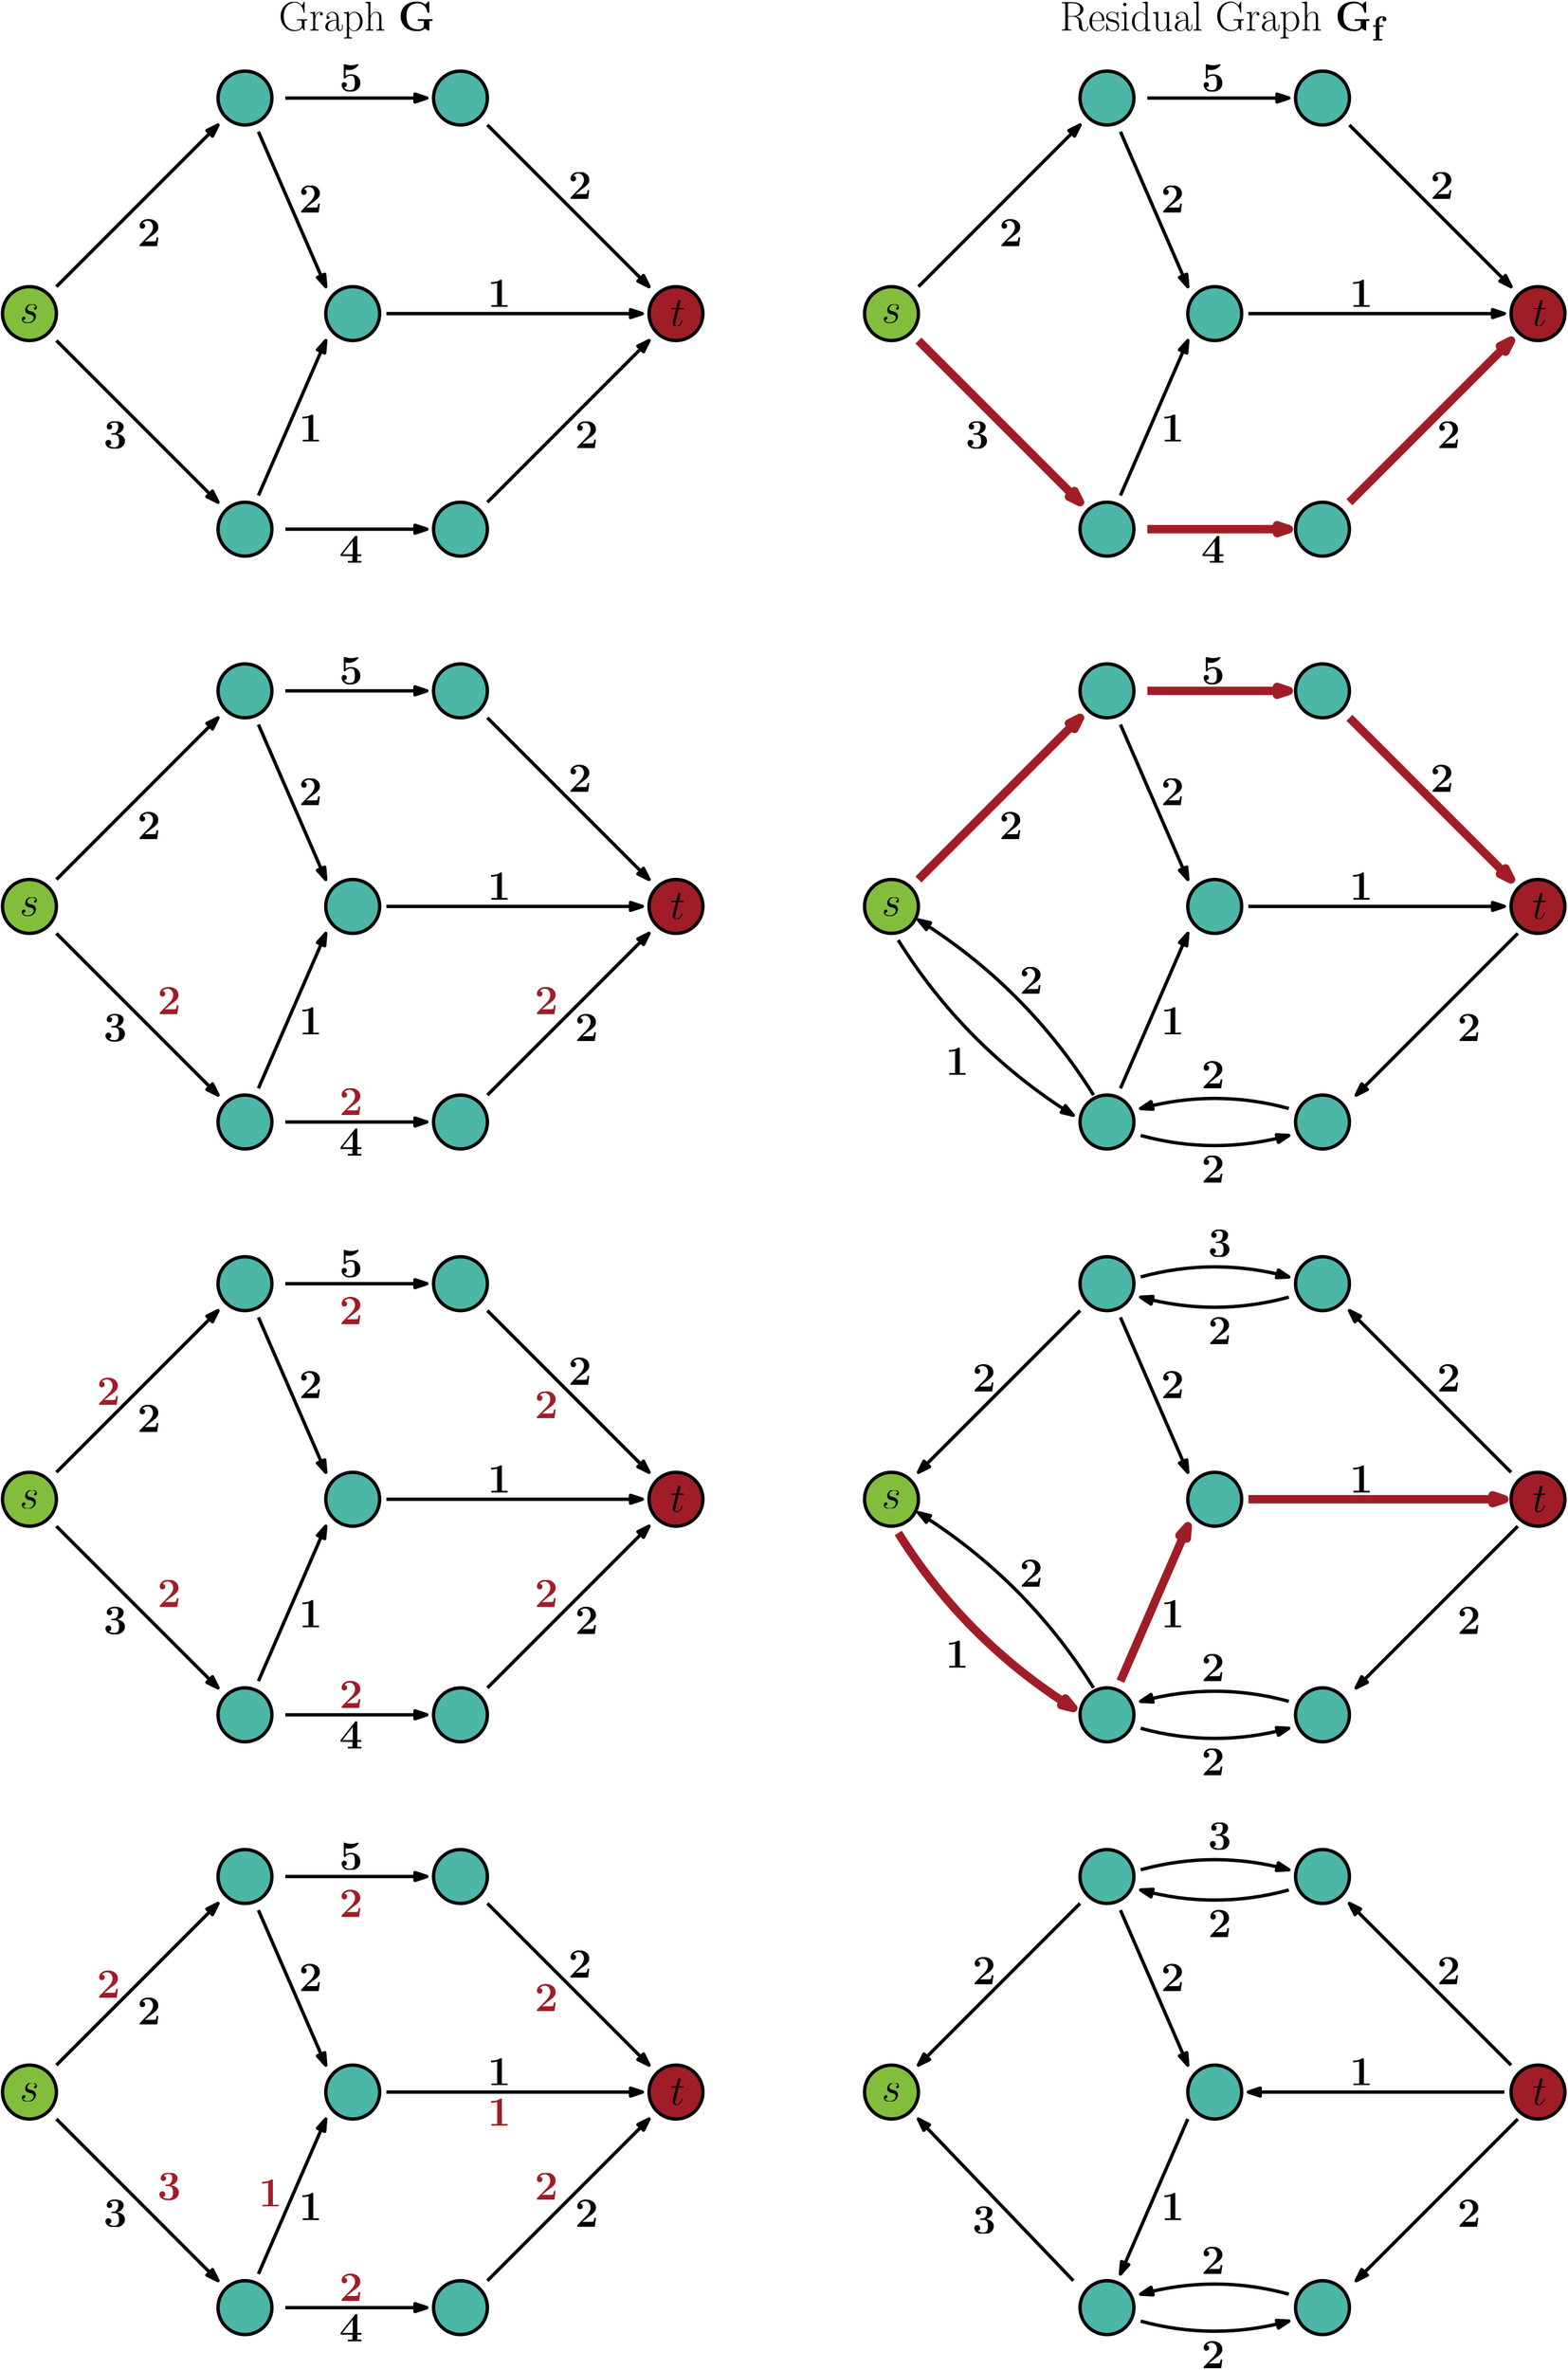 <?xml version="1.0"?>
<!DOCTYPE ipe SYSTEM "ipe.dtd">
<ipe version="70107" creator="Ipe 7.1.10">
<info created="D:20171013172528" modified="D:20171014100447"/>
<ipestyle name="basic">
<symbol name="arrow/arc(spx)">
<path stroke="sym-stroke" fill="sym-stroke" pen="sym-pen">
0 0 m
-1 0.333 l
-1 -0.333 l
h
</path>
</symbol>
<symbol name="arrow/farc(spx)">
<path stroke="sym-stroke" fill="white" pen="sym-pen">
0 0 m
-1 0.333 l
-1 -0.333 l
h
</path>
</symbol>
<symbol name="arrow/ptarc(spx)">
<path stroke="sym-stroke" fill="sym-stroke" pen="sym-pen">
0 0 m
-1 0.333 l
-0.8 0 l
-1 -0.333 l
h
</path>
</symbol>
<symbol name="arrow/fptarc(spx)">
<path stroke="sym-stroke" fill="white" pen="sym-pen">
0 0 m
-1 0.333 l
-0.8 0 l
-1 -0.333 l
h
</path>
</symbol>
<symbol name="mark/circle(sx)" transformations="translations">
<path fill="sym-stroke">
0.6 0 0 0.6 0 0 e
0.4 0 0 0.4 0 0 e
</path>
</symbol>
<symbol name="mark/disk(sx)" transformations="translations">
<path fill="sym-stroke">
0.6 0 0 0.6 0 0 e
</path>
</symbol>
<symbol name="mark/fdisk(sfx)" transformations="translations">
<group>
<path fill="sym-fill">
0.5 0 0 0.5 0 0 e
</path>
<path fill="sym-stroke" fillrule="eofill">
0.6 0 0 0.6 0 0 e
0.4 0 0 0.4 0 0 e
</path>
</group>
</symbol>
<symbol name="mark/box(sx)" transformations="translations">
<path fill="sym-stroke" fillrule="eofill">
-0.6 -0.6 m
0.6 -0.6 l
0.6 0.6 l
-0.6 0.6 l
h
-0.4 -0.4 m
0.4 -0.4 l
0.4 0.4 l
-0.4 0.4 l
h
</path>
</symbol>
<symbol name="mark/square(sx)" transformations="translations">
<path fill="sym-stroke">
-0.6 -0.6 m
0.6 -0.6 l
0.6 0.6 l
-0.6 0.6 l
h
</path>
</symbol>
<symbol name="mark/fsquare(sfx)" transformations="translations">
<group>
<path fill="sym-fill">
-0.5 -0.5 m
0.5 -0.5 l
0.5 0.5 l
-0.5 0.5 l
h
</path>
<path fill="sym-stroke" fillrule="eofill">
-0.6 -0.6 m
0.6 -0.6 l
0.6 0.6 l
-0.6 0.6 l
h
-0.4 -0.4 m
0.4 -0.4 l
0.4 0.4 l
-0.4 0.4 l
h
</path>
</group>
</symbol>
<symbol name="mark/cross(sx)" transformations="translations">
<group>
<path fill="sym-stroke">
-0.43 -0.57 m
0.57 0.43 l
0.43 0.57 l
-0.57 -0.43 l
h
</path>
<path fill="sym-stroke">
-0.43 0.57 m
0.57 -0.43 l
0.43 -0.57 l
-0.57 0.43 l
h
</path>
</group>
</symbol>
<symbol name="arrow/fnormal(spx)">
<path stroke="sym-stroke" fill="white" pen="sym-pen">
0 0 m
-1 0.333 l
-1 -0.333 l
h
</path>
</symbol>
<symbol name="arrow/pointed(spx)">
<path stroke="sym-stroke" fill="sym-stroke" pen="sym-pen">
0 0 m
-1 0.333 l
-0.8 0 l
-1 -0.333 l
h
</path>
</symbol>
<symbol name="arrow/fpointed(spx)">
<path stroke="sym-stroke" fill="white" pen="sym-pen">
0 0 m
-1 0.333 l
-0.8 0 l
-1 -0.333 l
h
</path>
</symbol>
<symbol name="arrow/linear(spx)">
<path stroke="sym-stroke" pen="sym-pen">
-1 0.333 m
0 0 l
-1 -0.333 l
</path>
</symbol>
<symbol name="arrow/fdouble(spx)">
<path stroke="sym-stroke" fill="white" pen="sym-pen">
0 0 m
-1 0.333 l
-1 -0.333 l
h
-1 0 m
-2 0.333 l
-2 -0.333 l
h
</path>
</symbol>
<symbol name="arrow/double(spx)">
<path stroke="sym-stroke" fill="sym-stroke" pen="sym-pen">
0 0 m
-1 0.333 l
-1 -0.333 l
h
-1 0 m
-2 0.333 l
-2 -0.333 l
h
</path>
</symbol>
<pen name="heavier" value="0.8"/>
<pen name="fat" value="1.2"/>
<pen name="ultrafat" value="2"/>
<symbolsize name="large" value="5"/>
<symbolsize name="small" value="2"/>
<symbolsize name="tiny" value="1.1"/>
<arrowsize name="large" value="10"/>
<arrowsize name="small" value="5"/>
<arrowsize name="tiny" value="3"/>
<color name="red" value="1 0 0"/>
<color name="green" value="0 1 0"/>
<color name="blue" value="0 0 1"/>
<color name="yellow" value="1 1 0"/>
<color name="orange" value="1 0.647 0"/>
<color name="gold" value="1 0.843 0"/>
<color name="purple" value="0.627 0.125 0.941"/>
<color name="gray" value="0.745"/>
<color name="brown" value="0.647 0.165 0.165"/>
<color name="navy" value="0 0 0.502"/>
<color name="pink" value="1 0.753 0.796"/>
<color name="seagreen" value="0.18 0.545 0.341"/>
<color name="turquoise" value="0.251 0.878 0.816"/>
<color name="violet" value="0.933 0.51 0.933"/>
<color name="darkblue" value="0 0 0.545"/>
<color name="darkcyan" value="0 0.545 0.545"/>
<color name="darkgray" value="0.663"/>
<color name="darkgreen" value="0 0.392 0"/>
<color name="darkmagenta" value="0.545 0 0.545"/>
<color name="darkorange" value="1 0.549 0"/>
<color name="darkred" value="0.545 0 0"/>
<color name="lightblue" value="0.678 0.847 0.902"/>
<color name="lightcyan" value="0.878 1 1"/>
<color name="lightgray" value="0.827"/>
<color name="lightgreen" value="0.565 0.933 0.565"/>
<color name="lightyellow" value="1 1 0.878"/>
<dashstyle name="dashed" value="[4] 0"/>
<dashstyle name="dotted" value="[1 3] 0"/>
<dashstyle name="dash dotted" value="[4 2 1 2] 0"/>
<dashstyle name="dash dot dotted" value="[4 2 1 2 1 2] 0"/>
<textsize name="large" value="\large"/>
<textsize name="Large" value="\Large"/>
<textsize name="LARGE" value="\LARGE"/>
<textsize name="huge" value="\huge"/>
<textsize name="Huge" value="\Huge"/>
<textsize name="small" value="\small"/>
<textsize name="footnote" value="\footnotesize"/>
<textsize name="tiny" value="\tiny"/>
<textstyle name="center" begin="\begin{center}" end="\end{center}"/>
<textstyle name="itemize" begin="\begin{itemize}" end="\end{itemize}"/>
<textstyle name="item" begin="\begin{itemize}\item{}" end="\end{itemize}"/>
<gridsize name="4 pts" value="4"/>
<gridsize name="8 pts (~3 mm)" value="8"/>
<gridsize name="16 pts (~6 mm)" value="16"/>
<gridsize name="32 pts (~12 mm)" value="32"/>
<gridsize name="10 pts (~3.5 mm)" value="10"/>
<gridsize name="20 pts (~7 mm)" value="20"/>
<gridsize name="14 pts (~5 mm)" value="14"/>
<gridsize name="28 pts (~10 mm)" value="28"/>
<gridsize name="56 pts (~20 mm)" value="56"/>
<anglesize name="90 deg" value="90"/>
<anglesize name="60 deg" value="60"/>
<anglesize name="45 deg" value="45"/>
<anglesize name="30 deg" value="30"/>
<anglesize name="22.5 deg" value="22.5"/>
<opacity name="10%" value="0.1"/>
<opacity name="30%" value="0.3"/>
<opacity name="50%" value="0.5"/>
<opacity name="75%" value="0.75"/>
<tiling name="falling" angle="-60" step="4" width="1"/>
<tiling name="rising" angle="30" step="4" width="1"/>
</ipestyle>
<ipestyle name="kitcolors">
<color name="KITwhite" value="1"/>
<color name="KITblack" value="0"/>
<color name="KITblack70" value="0.3"/>
<color name="KITblack50" value="0.5"/>
<color name="KITblack30" value="0.7"/>
<color name="KITblack15" value="0.85"/>
<color name="KITgreen" value="0 0.588 0.509"/>
<color name="KITgreen70" value="0.3 0.711 0.656"/>
<color name="KITgreen50" value="0.5 0.794 0.754"/>
<color name="KITgreen30" value="0.7 0.876 0.852"/>
<color name="KITgreen15" value="0.85 0.938 0.926"/>
<color name="KITblue" value="0.274 0.392 0.666"/>
<color name="KITblue70" value="0.492 0.574 0.766"/>
<color name="KITblue50" value="0.637 0.696 0.833"/>
<color name="KITblue30" value="0.782 0.817 0.9"/>
<color name="KITblue15" value="0.891 0.908 0.95"/>
<color name="KITred" value="0.627 0.117 0.156"/>
<color name="KITred70" value="0.739 0.382 0.409"/>
<color name="KITred50" value="0.813 0.558 0.578"/>
<color name="KITred30" value="0.888 0.735 0.747"/>
<color name="KITred15" value="0.944 0.867 0.873"/>
<color name="KITpalegreen" value="0.509 0.745 0.235"/>
<color name="KITpalegreen70" value="0.656 0.821 0.464"/>
<color name="KITpalegreen50" value="0.754 0.872 0.617"/>
<color name="KITpalegreen30" value="0.852 0.923 0.77"/>
<color name="KITpalegreen15" value="0.926 0.961 0.885"/>
<color name="KITyellow" value="0.98 0.901 0.078"/>
<color name="KITyellow70" value="0.986 0.931 0.354"/>
<color name="KITyellow50" value="0.99 0.95 0.539"/>
<color name="KITyellow30" value="0.994 0.97 0.723"/>
<color name="KITyellow15" value="0.997 0.985 0.861"/>
<color name="KITorange" value="0.862 0.627 0.117"/>
<color name="KITorange70" value="0.903 0.739 0.382"/>
<color name="KITorange50" value="0.931 0.813 0.558"/>
<color name="KITorange30" value="0.958 0.888 0.735"/>
<color name="KITorange15" value="0.979 0.944 0.867"/>
<color name="KITbrown" value="0.627 0.509 0.196"/>
<color name="KITbrown70" value="0.739 0.656 0.437"/>
<color name="KITbrown50" value="0.813 0.754 0.598"/>
<color name="KITbrown30" value="0.888 0.852 0.758"/>
<color name="KITbrown15" value="0.944 0.926 0.879"/>
<color name="KITlilac" value="0.627 0 0.47"/>
<color name="KITlilac70" value="0.739 0.3 0.629"/>
<color name="KITlilac50" value="0.813 0.5 0.735"/>
<color name="KITlilac30" value="0.888 0.7 0.841"/>
<color name="KITlilac15" value="0.944 0.85 0.92"/>
<color name="KITcyanblue" value="0.313 0.666 0.901"/>
<color name="KITcyanblue70" value="0.519 0.766 0.931"/>
<color name="KITcyanblue50" value="0.656 0.833 0.95"/>
<color name="KITcyanblue30" value="0.794 0.9 0.97"/>
<color name="KITcyanblue15" value="0.897 0.95 0.985"/>
<color name="KITseablue" value="0.196 0.313 0.549"/>
<color name="KITseablue70" value="0.437 0.519 0.684"/>
<color name="KITseablue50" value="0.598 0.656 0.774"/>
<color name="KITseablue30" value="0.758 0.794 0.864"/>
<color name="KITseablue15" value="0.879 0.897 0.932"/>
</ipestyle>
<ipestyle name="bigpaper">
<layout paper="10000 6000" origin="0 0" frame="10000 6000"/>
<titlestyle pos="10 10" size="LARGE" color="title"  valign="baseline"/>
</ipestyle>
<ipestyle name="transparency">
<opacity name="10%" value="0.1"/>
<opacity name="50%" value="0.5"/>
<opacity name="75%" value="0.75"/>
<opacity name="25%" value="0.25"/>
</ipestyle>
<page>
<layer name="alpha"/>
<view layers="alpha" active="alpha"/>
<path layer="alpha" stroke="KITblack" fill="KITpalegreen" pen="ultrafat">
16 0 0 16 2048 2048 e
</path>
<path matrix="1 0 0 1 128 128" stroke="black" fill="KITgreen70" pen="ultrafat">
16 0 0 16 2048 2048 e
</path>
<path matrix="1 0 0 1 128 -128" stroke="black" fill="KITgreen70" pen="ultrafat">
16 0 0 16 2048 2048 e
</path>
<path matrix="1 0 0 1 256 128" stroke="black" fill="KITgreen70" pen="ultrafat">
16 0 0 16 2048 2048 e
</path>
<path matrix="1 0 0 1 256 -128" stroke="black" fill="KITgreen70" pen="ultrafat">
16 0 0 16 2048 2048 e
</path>
<path matrix="1 0 0 1 384 0" stroke="black" fill="KITred" pen="ultrafat">
16 0 0 16 2048 2048 e
</path>
<path stroke="black" fill="KITgreen70" pen="ultrafat" rarrow="normal/normal">
2160 2160 m
2064 2064 l
2064 2064 l
</path>
<path stroke="black" fill="KITgreen70" pen="ultrafat" rarrow="normal/normal">
2284 2176 m
2200 2176 l
2200 2176 l
</path>
<path stroke="black" fill="KITgreen70" pen="ultrafat" rarrow="normal/normal">
2416 2064 m
2320 2160 l
</path>
<path stroke="black" fill="KITgreen70" pen="ultrafat" rarrow="normal/normal">
2416 2032 m
2320 1936 l
</path>
<path matrix="1 0 0 1 0 -256" stroke="black" fill="KITgreen70" pen="ultrafat" rarrow="normal/normal">
2284 2176 m
2200 2176 l
2200 2176 l
</path>
<path stroke="black" fill="KITgreen70" pen="ultrafat" rarrow="normal/normal">
2160 1936 m
2064 2032 l
2064 2032 l
</path>
<path matrix="1 0 0 1 192 0" stroke="black" fill="KITgreen70" pen="ultrafat">
16 0 0 16 2048 2048 e
</path>
<path stroke="black" fill="KITgreen70" pen="ultrafat" rarrow="normal/normal">
2224 2032 m
2184 1940 l
</path>
<path stroke="black" fill="KITgreen70" pen="ultrafat" rarrow="normal/normal">
2224 2064 m
2184 2156 l
</path>
<path stroke="black" fill="KITgreen70" pen="ultrafat" rarrow="normal/normal">
2412 2048 m
2260 2048 l
</path>
<text matrix="1 0 0 1 8 -20" transformations="translations" pos="2312 2072" stroke="KITblack" type="label" width="13.943" height="15.974" depth="0" valign="baseline" size="Huge">\textbf{1}</text>
<text matrix="1 0 0 1 56 44" transformations="translations" pos="2312 2072" stroke="KITblack" type="label" width="13.943" height="15.974" depth="0" valign="baseline" size="Huge">\textbf{2}</text>
<text matrix="1 0 0 1 60 -104" transformations="translations" pos="2312 2072" stroke="KITblack" type="label" width="13.943" height="15.974" depth="0" valign="baseline" size="Huge">$\mathbf{2}$</text>
<text matrix="1 0 0 1 -80 -172" transformations="translations" pos="2312 2072" stroke="KITblack" type="label" width="13.943" height="15.974" depth="0" valign="baseline" size="Huge">$\mathbf{4}$</text>
<text matrix="1 0 0 1 -104 -100" transformations="translations" pos="2312 2072" stroke="KITblack" type="label" width="13.943" height="15.974" depth="0" valign="baseline" size="Huge">$\mathbf{1}$</text>
<text matrix="1 0 0 1 -104 36" transformations="translations" pos="2312 2072" stroke="KITblack" type="label" width="13.943" height="15.974" depth="0" valign="baseline" size="Huge">$\mathbf{2}$</text>
<text matrix="1 0 0 1 -220 -104" transformations="translations" pos="2312 2072" stroke="KITblack" type="label" width="13.943" height="15.974" depth="0" valign="baseline" size="Huge">$\mathbf{3}$</text>
<text matrix="1 0 0 1 -200 16" transformations="translations" pos="2312 2072" stroke="KITblack" type="label" width="13.943" height="15.974" depth="0" valign="baseline" size="Huge">$\mathbf{2}$</text>
<text matrix="1 0 0 1 -80 108" transformations="translations" pos="2312 2072" stroke="KITblack" type="label" width="13.943" height="15.974" depth="0" valign="baseline" size="Huge">$\mathbf{5}$</text>
<text matrix="1 0 0 1 -5.82115 -5.43091" transformations="translations" pos="2048 2048" stroke="KITblack" type="label" width="11.432" height="10.672" depth="0" valign="baseline" size="Huge">$s$</text>
<text matrix="1 0 0 1 380.568 -7.43145" transformations="translations" pos="2048 2048" stroke="KITblack" type="label" width="8.764" height="15.246" depth="0" valign="baseline" size="Huge">$t$</text>
<text matrix="1 0 0 1 16 340" transformations="translations" pos="2180 1876" stroke="KITblack" type="label" width="92.874" height="17.215" depth="4.82" valign="baseline" size="Huge">Graph $\mathbf{G}$</text>
<path matrix="1 0 0 1 512 0" stroke="KITblack" fill="KITpalegreen" pen="ultrafat">
16 0 0 16 2048 2048 e
</path>
<path matrix="1 0 0 1 640 128" stroke="black" fill="KITgreen70" pen="ultrafat">
16 0 0 16 2048 2048 e
</path>
<path matrix="1 0 0 1 640 -128" stroke="black" fill="KITgreen70" pen="ultrafat">
16 0 0 16 2048 2048 e
</path>
<path matrix="1 0 0 1 768 128" stroke="black" fill="KITgreen70" pen="ultrafat">
16 0 0 16 2048 2048 e
</path>
<path matrix="1 0 0 1 768 -128" stroke="black" fill="KITgreen70" pen="ultrafat">
16 0 0 16 2048 2048 e
</path>
<path matrix="1 0 0 1 896 0" stroke="black" fill="KITred" pen="ultrafat">
16 0 0 16 2048 2048 e
</path>
<path matrix="1 0 0 1 512 0" stroke="black" fill="KITgreen70" pen="ultrafat" rarrow="normal/normal">
2160 2160 m
2064 2064 l
2064 2064 l
</path>
<path matrix="1 0 0 1 512 0" stroke="black" fill="KITgreen70" pen="ultrafat" rarrow="normal/normal">
2416 2064 m
2320 2160 l
</path>
<path stroke="KITred" fill="KITgreen70" pen="5" rarrow="normal/normal">
2928 2032 m
2832 1936 l
</path>
<path stroke="KITred" fill="KITgreen70" pen="5" rarrow="normal/normal">
2796 1920 m
2712 1920 l
2712 1920 l
</path>
<path matrix="1 0 0 1 512 0" stroke="KITred" fill="KITgreen70" pen="5" rarrow="normal/normal">
2160 1936 m
2064 2032 l
2064 2032 l
</path>
<path matrix="1 0 0 1 704 0" stroke="black" fill="KITgreen70" pen="ultrafat">
16 0 0 16 2048 2048 e
</path>
<path matrix="1 0 0 1 512 0" stroke="black" fill="KITgreen70" pen="ultrafat" rarrow="normal/normal">
2224 2032 m
2184 1940 l
</path>
<path matrix="1 0 0 1 512 0" stroke="black" fill="KITgreen70" pen="ultrafat" rarrow="normal/normal">
2224 2064 m
2184 2156 l
</path>
<path matrix="1 0 0 1 512 0" stroke="black" fill="KITgreen70" pen="ultrafat" rarrow="normal/normal">
2412 2048 m
2260 2048 l
</path>
<text matrix="1 0 0 1 520 -20" transformations="translations" pos="2312 2072" stroke="KITblack" type="label" width="13.943" height="15.974" depth="0" valign="baseline" size="Huge">\textbf{1}</text>
<text matrix="1 0 0 1 568 44" transformations="translations" pos="2312 2072" stroke="KITblack" type="label" width="13.943" height="15.974" depth="0" valign="baseline" size="Huge">\textbf{2}</text>
<text matrix="1 0 0 1 572 -104" transformations="translations" pos="2312 2072" stroke="KITblack" type="label" width="13.943" height="15.974" depth="0" valign="baseline" size="Huge">$\mathbf{2}$</text>
<text matrix="1 0 0 1 432 -172" transformations="translations" pos="2312 2072" stroke="KITblack" type="label" width="13.943" height="15.974" depth="0" valign="baseline" size="Huge">$\mathbf{4}$</text>
<text matrix="1 0 0 1 408 -100" transformations="translations" pos="2312 2072" stroke="KITblack" type="label" width="13.943" height="15.974" depth="0" valign="baseline" size="Huge">$\mathbf{1}$</text>
<text matrix="1 0 0 1 408 36" transformations="translations" pos="2312 2072" stroke="KITblack" type="label" width="13.943" height="15.974" depth="0" valign="baseline" size="Huge">$\mathbf{2}$</text>
<text matrix="1 0 0 1 292 -104" transformations="translations" pos="2312 2072" stroke="KITblack" type="label" width="13.943" height="15.974" depth="0" valign="baseline" size="Huge">$\mathbf{3}$</text>
<text matrix="1 0 0 1 312 16" transformations="translations" pos="2312 2072" stroke="KITblack" type="label" width="13.943" height="15.974" depth="0" valign="baseline" size="Huge">$\mathbf{2}$</text>
<text matrix="1 0 0 1 506.179 -5.43091" transformations="translations" pos="2048 2048" stroke="KITblack" type="label" width="11.432" height="10.672" depth="0" valign="baseline" size="Huge">$s$</text>
<text matrix="1 0 0 1 892.568 -7.43145" transformations="translations" pos="2048 2048" stroke="KITblack" type="label" width="8.764" height="15.246" depth="0" valign="baseline" size="Huge">$t$</text>
<path matrix="1 0 0 1 512 0" stroke="black" fill="KITgreen70" pen="ultrafat" rarrow="normal/normal">
2284 2176 m
2200 2176 l
2200 2176 l
</path>
<text matrix="1 0 0 1 480 340" transformations="translations" pos="2180 1876" stroke="KITblack" type="label" width="194.99" height="17.214" depth="5.81" valign="baseline" size="Huge">Residual Graph $\mathbf{G_f}$</text>
<text matrix="1 0 0 1 432 108" transformations="translations" pos="2312 2072" stroke="KITblack" type="label" width="13.943" height="15.974" depth="0" valign="baseline" size="Huge">$\mathbf{5}$</text>
<path matrix="1 0 0 1 128 -224" stroke="black" fill="KITgreen70" pen="ultrafat">
16 0 0 16 2048 2048 e
</path>
<path matrix="1 0 0 1 128 -480" stroke="black" fill="KITgreen70" pen="ultrafat">
16 0 0 16 2048 2048 e
</path>
<path matrix="1 0 0 1 256 -224" stroke="black" fill="KITgreen70" pen="ultrafat">
16 0 0 16 2048 2048 e
</path>
<path matrix="1 0 0 1 256 -480" stroke="black" fill="KITgreen70" pen="ultrafat">
16 0 0 16 2048 2048 e
</path>
<path matrix="1 0 0 1 384 -352" stroke="black" fill="KITred" pen="ultrafat">
16 0 0 16 2048 2048 e
</path>
<path matrix="1 0 0 1 0 -352" stroke="black" fill="KITgreen70" pen="ultrafat" rarrow="normal/normal">
2160 2160 m
2064 2064 l
2064 2064 l
</path>
<path matrix="1 0 0 1 0 -352" stroke="black" fill="KITgreen70" pen="ultrafat" rarrow="normal/normal">
2284 2176 m
2200 2176 l
2200 2176 l
</path>
<path matrix="1 0 0 1 0 -352" stroke="black" fill="KITgreen70" pen="ultrafat" rarrow="normal/normal">
2416 2064 m
2320 2160 l
</path>
<path matrix="1 0 0 1 0 -352" stroke="black" fill="KITgreen70" pen="ultrafat" rarrow="normal/normal">
2416 2032 m
2320 1936 l
</path>
<path matrix="1 0 0 1 0 -608" stroke="black" fill="KITgreen70" pen="ultrafat" rarrow="normal/normal">
2284 2176 m
2200 2176 l
2200 2176 l
</path>
<path matrix="1 0 0 1 0 -352" stroke="black" fill="KITgreen70" pen="ultrafat" rarrow="normal/normal">
2160 1936 m
2064 2032 l
2064 2032 l
</path>
<path matrix="1 0 0 1 192 -352" stroke="black" fill="KITgreen70" pen="ultrafat">
16 0 0 16 2048 2048 e
</path>
<path matrix="1 0 0 1 0 -352" stroke="black" fill="KITgreen70" pen="ultrafat" rarrow="normal/normal">
2224 2032 m
2184 1940 l
</path>
<path matrix="1 0 0 1 0 -352" stroke="black" fill="KITgreen70" pen="ultrafat" rarrow="normal/normal">
2224 2064 m
2184 2156 l
</path>
<path matrix="1 0 0 1 0 -352" stroke="black" fill="KITgreen70" pen="ultrafat" rarrow="normal/normal">
2412 2048 m
2260 2048 l
</path>
<text matrix="1 0 0 1 8 -372" transformations="translations" pos="2312 2072" stroke="KITblack" type="label" width="13.943" height="15.974" depth="0" valign="baseline" size="Huge">\textbf{1}</text>
<text matrix="1 0 0 1 56 -308" transformations="translations" pos="2312 2072" stroke="KITblack" type="label" width="13.943" height="15.974" depth="0" valign="baseline" size="Huge">\textbf{2}</text>
<text matrix="1 0 0 1 60 -456" transformations="translations" pos="2312 2072" stroke="KITblack" type="label" width="13.943" height="15.974" depth="0" valign="baseline" size="Huge">$\mathbf{2}$</text>
<text matrix="1 0 0 1 -80 -524" transformations="translations" pos="2312 2072" stroke="KITblack" type="label" width="13.943" height="15.974" depth="0" valign="baseline" size="Huge">$\mathbf{4}$</text>
<text matrix="1 0 0 1 -104 -452" transformations="translations" pos="2312 2072" stroke="KITblack" type="label" width="13.943" height="15.974" depth="0" valign="baseline" size="Huge">$\mathbf{1}$</text>
<text matrix="1 0 0 1 -104 -316" transformations="translations" pos="2312 2072" stroke="KITblack" type="label" width="13.943" height="15.974" depth="0" valign="baseline" size="Huge">$\mathbf{2}$</text>
<text matrix="1 0 0 1 -220 -456" transformations="translations" pos="2312 2072" stroke="KITblack" type="label" width="13.943" height="15.974" depth="0" valign="baseline" size="Huge">$\mathbf{3}$</text>
<text matrix="1 0 0 1 -200 -336" transformations="translations" pos="2312 2072" stroke="KITblack" type="label" width="13.943" height="15.974" depth="0" valign="baseline" size="Huge">$\mathbf{2}$</text>
<text matrix="1 0 0 1 -80 -244" transformations="translations" pos="2312 2072" stroke="KITblack" type="label" width="13.943" height="15.974" depth="0" valign="baseline" size="Huge">$\mathbf{5}$</text>
<text matrix="1 0 0 1 380.568 -359.431" transformations="translations" pos="2048 2048" stroke="KITblack" type="label" width="8.764" height="15.246" depth="0" valign="baseline" size="Huge">$t$</text>
<path matrix="1 0 0 1 512 -352" stroke="KITblack" fill="KITpalegreen" pen="ultrafat">
16 0 0 16 2048 2048 e
</path>
<path matrix="1 0 0 1 640 -224" stroke="black" fill="KITgreen70" pen="ultrafat">
16 0 0 16 2048 2048 e
</path>
<path matrix="1 0 0 1 640 -480" stroke="black" fill="KITgreen70" pen="ultrafat">
16 0 0 16 2048 2048 e
</path>
<path matrix="1 0 0 1 768 -224" stroke="black" fill="KITgreen70" pen="ultrafat">
16 0 0 16 2048 2048 e
</path>
<path matrix="1 0 0 1 768 -480" stroke="black" fill="KITgreen70" pen="ultrafat">
16 0 0 16 2048 2048 e
</path>
<path matrix="1 0 0 1 0 -32" stroke="KITred" fill="KITgreen70" pen="5" rarrow="normal/normal">
2672 1840 m
2576 1744 l
2576 1744 l
</path>
<path matrix="1 0 0 1 0 -32" stroke="KITred" fill="KITgreen70" pen="5" rarrow="normal/normal">
2928 1744 m
2832 1840 l
</path>
<path matrix="1 0 0 1 704 -352" stroke="black" fill="KITgreen70" pen="ultrafat">
16 0 0 16 2048 2048 e
</path>
<path matrix="1 0 0 1 512 -352" stroke="black" fill="KITgreen70" pen="ultrafat" rarrow="normal/normal">
2224 2032 m
2184 1940 l
</path>
<path matrix="1 0 0 1 512 -352" stroke="KITblack" fill="KITgreen70" pen="ultrafat" rarrow="normal/normal">
2224 2064 m
2184 2156 l
</path>
<path matrix="1 0 0 1 512 -352" stroke="black" fill="KITgreen70" pen="ultrafat" rarrow="normal/normal">
2412 2048 m
2260 2048 l
</path>
<text matrix="1 0 0 1 520 -372" transformations="translations" pos="2312 2072" stroke="KITblack" type="label" width="13.943" height="15.974" depth="0" valign="baseline" size="Huge">\textbf{1}</text>
<text matrix="1 0 0 1 568 -308" transformations="translations" pos="2312 2072" stroke="KITblack" type="label" width="13.943" height="15.974" depth="0" valign="baseline" size="Huge">\textbf{2}</text>
<text matrix="1 0 0 1 408 -452" transformations="translations" pos="2312 2072" stroke="KITblack" type="label" width="13.943" height="15.974" depth="0" valign="baseline" size="Huge">$\mathbf{1}$</text>
<text matrix="1 0 0 1 408 -316" transformations="translations" pos="2312 2072" stroke="KITblack" type="label" width="13.943" height="15.974" depth="0" valign="baseline" size="Huge">$\mathbf{2}$</text>
<text matrix="1 0 0 1 312 -336" transformations="translations" pos="2312 2072" stroke="KITblack" type="label" width="13.943" height="15.974" depth="0" valign="baseline" size="Huge">$\mathbf{2}$</text>
<text matrix="1 0 0 1 506.179 -357.431" transformations="translations" pos="2048 2048" stroke="KITblack" type="label" width="11.432" height="10.672" depth="0" valign="baseline" size="Huge">$s$</text>
<path matrix="1 0 0 1 0 -32" stroke="KITred" fill="KITgreen70" pen="5" rarrow="normal/normal">
2796 1856 m
2712 1856 l
2712 1856 l
</path>
<text matrix="1 0 0 1 432 -244" transformations="translations" pos="2312 2072" stroke="KITblack" type="label" width="13.943" height="15.974" depth="0" valign="baseline" size="Huge">$\mathbf{5}$</text>
<path matrix="1 0 0 1 0 -352" stroke="KITblack" fill="KITpalegreen" pen="ultrafat">
16 0 0 16 2048 2048 e
</path>
<text matrix="1 0 0 1 -5.82115 -357.431" transformations="translations" pos="2048 2048" stroke="KITblack" type="label" width="11.432" height="10.672" depth="0" valign="baseline" size="Huge">$s$</text>
<text matrix="1 0 0 1 -188 -440" transformations="translations" pos="2312 2072" stroke="KITred" type="label" width="13.943" height="15.974" depth="0" valign="baseline" size="Huge">$\mathbf{2}$</text>
<text matrix="1 0 0 1 -80 -500" transformations="translations" pos="2312 2072" stroke="KITred" type="label" width="13.943" height="15.974" depth="0" valign="baseline" size="Huge">$\mathbf{2}$</text>
<text matrix="1 0 0 1 36 -440" transformations="translations" pos="2312 2072" stroke="KITred" type="label" width="13.943" height="15.974" depth="0" valign="baseline" size="Huge">$\mathbf{2}$</text>
<path matrix="1 0 0 1 28 -356" stroke="KITblack" pen="ultrafat" rarrow="normal/normal">
2640 1928 m
2576 1968
2536 2032 c
</path>
<text matrix="1 0 0 1 280 -476" transformations="translations" pos="2312 2072" stroke="KITblack" type="label" width="13.943" height="15.974" depth="0" valign="baseline" size="Huge">$\mathbf{1}$</text>
<path matrix="1 0 0 1 32 -352" stroke="KITblack" pen="ultrafat" rarrow="normal/normal">
2544 2040 m
2608 2000
2648 1936 c
</path>
<text matrix="1 0 0 1 324 -428" transformations="translations" pos="2312 2072" stroke="KITblack" type="label" width="13.943" height="15.974" depth="0" valign="baseline" size="Huge">$\mathbf{2}$</text>
<path matrix="1 0 0 1 32 -356" stroke="KITblack" pen="ultrafat" rarrow="normal/normal">
2764 1916 m
2720 1904
2676 1916 c
</path>
<path matrix="1 0 0 1 32 -348" stroke="KITblack" pen="ultrafat" rarrow="normal/normal">
2676 1924 m
2720 1936
2764 1924 c
</path>
<text matrix="1 0 0 1 432 -484" transformations="translations" pos="2312 2072" stroke="KITblack" type="label" width="13.943" height="15.974" depth="0" valign="baseline" size="Huge">$\mathbf{2}$</text>
<text matrix="1 0 0 1 432 -540" transformations="translations" pos="2312 2072" stroke="KITblack" type="label" width="13.943" height="15.974" depth="0" valign="baseline" size="Huge">$\mathbf{2}$</text>
<path matrix="1 0 0 1 36 -352" stroke="KITblack" pen="ultrafat" rarrow="normal/normal">
2800 1936 m
2896 2032 l
</path>
<path matrix="1 0 0 1 896 -352" stroke="black" fill="KITred" pen="ultrafat">
16 0 0 16 2048 2048 e
</path>
<text matrix="1 0 0 1 892.568 -359.431" transformations="translations" pos="2048 2048" stroke="KITblack" type="label" width="8.764" height="15.246" depth="0" valign="baseline" size="Huge">$t$</text>
<text matrix="1 0 0 1 584 -456" transformations="translations" pos="2312 2072" stroke="KITblack" type="label" width="13.943" height="15.974" depth="0" valign="baseline" size="Huge">$\mathbf{2}$</text>
<path matrix="1 0 0 1 128 -832" stroke="black" fill="KITgreen70" pen="ultrafat">
16 0 0 16 2048 2048 e
</path>
<path matrix="1 0 0 1 256 -832" stroke="black" fill="KITgreen70" pen="ultrafat">
16 0 0 16 2048 2048 e
</path>
<path matrix="1 0 0 1 384 -704" stroke="black" fill="KITred" pen="ultrafat">
16 0 0 16 2048 2048 e
</path>
<path matrix="1 0 0 1 0 -704" stroke="black" fill="KITgreen70" pen="ultrafat" rarrow="normal/normal">
2160 2160 m
2064 2064 l
2064 2064 l
</path>
<path matrix="1 0 0 1 0 -704" stroke="black" fill="KITgreen70" pen="ultrafat" rarrow="normal/normal">
2284 2176 m
2200 2176 l
2200 2176 l
</path>
<path matrix="1 0 0 1 0 -704" stroke="black" fill="KITgreen70" pen="ultrafat" rarrow="normal/normal">
2416 2064 m
2320 2160 l
</path>
<path matrix="1 0 0 1 0 -704" stroke="black" fill="KITgreen70" pen="ultrafat" rarrow="normal/normal">
2416 2032 m
2320 1936 l
</path>
<path matrix="1 0 0 1 0 -960" stroke="black" fill="KITgreen70" pen="ultrafat" rarrow="normal/normal">
2284 2176 m
2200 2176 l
2200 2176 l
</path>
<path matrix="1 0 0 1 0 -704" stroke="black" fill="KITgreen70" pen="ultrafat" rarrow="normal/normal">
2160 1936 m
2064 2032 l
2064 2032 l
</path>
<path matrix="1 0 0 1 192 -704" stroke="black" fill="KITgreen70" pen="ultrafat">
16 0 0 16 2048 2048 e
</path>
<path matrix="1 0 0 1 0 -704" stroke="black" fill="KITgreen70" pen="ultrafat" rarrow="normal/normal">
2224 2032 m
2184 1940 l
</path>
<path matrix="1 0 0 1 0 -704" stroke="black" fill="KITgreen70" pen="ultrafat" rarrow="normal/normal">
2224 2064 m
2184 2156 l
</path>
<path matrix="1 0 0 1 0 -704" stroke="black" fill="KITgreen70" pen="ultrafat" rarrow="normal/normal">
2412 2048 m
2260 2048 l
</path>
<text matrix="1 0 0 1 8 -724" transformations="translations" pos="2312 2072" stroke="KITblack" type="label" width="13.943" height="15.974" depth="0" valign="baseline" size="Huge">\textbf{1}</text>
<text matrix="1 0 0 1 56 -660" transformations="translations" pos="2312 2072" stroke="KITblack" type="label" width="13.943" height="15.974" depth="0" valign="baseline" size="Huge">\textbf{2}</text>
<text matrix="1 0 0 1 60 -808" transformations="translations" pos="2312 2072" stroke="KITblack" type="label" width="13.943" height="15.974" depth="0" valign="baseline" size="Huge">$\mathbf{2}$</text>
<text matrix="1 0 0 1 -80 -876" transformations="translations" pos="2312 2072" stroke="KITblack" type="label" width="13.943" height="15.974" depth="0" valign="baseline" size="Huge">$\mathbf{4}$</text>
<text matrix="1 0 0 1 -104 -804" transformations="translations" pos="2312 2072" stroke="KITblack" type="label" width="13.943" height="15.974" depth="0" valign="baseline" size="Huge">$\mathbf{1}$</text>
<text matrix="1 0 0 1 -104 -668" transformations="translations" pos="2312 2072" stroke="KITblack" type="label" width="13.943" height="15.974" depth="0" valign="baseline" size="Huge">$\mathbf{2}$</text>
<text matrix="1 0 0 1 -220 -808" transformations="translations" pos="2312 2072" stroke="KITblack" type="label" width="13.943" height="15.974" depth="0" valign="baseline" size="Huge">$\mathbf{3}$</text>
<text matrix="1 0 0 1 -200 -688" transformations="translations" pos="2312 2072" stroke="KITblack" type="label" width="13.943" height="15.974" depth="0" valign="baseline" size="Huge">$\mathbf{2}$</text>
<text matrix="1 0 0 1 380.568 -711.431" transformations="translations" pos="2048 2048" stroke="KITblack" type="label" width="8.764" height="15.246" depth="0" valign="baseline" size="Huge">$t$</text>
<path matrix="1 0 0 1 512 -704" stroke="KITblack" fill="KITpalegreen" pen="ultrafat">
16 0 0 16 2048 2048 e
</path>
<path matrix="1 0 0 1 640 -832" stroke="black" fill="KITgreen70" pen="ultrafat">
16 0 0 16 2048 2048 e
</path>
<path matrix="1 0 0 1 768 -832" stroke="black" fill="KITgreen70" pen="ultrafat">
16 0 0 16 2048 2048 e
</path>
<path matrix="1 0 0 1 704 -704" stroke="black" fill="KITgreen70" pen="ultrafat">
16 0 0 16 2048 2048 e
</path>
<path matrix="1 0 0 1 512 -704" stroke="KITred" fill="KITgreen70" pen="5" rarrow="normal/normal">
2224 2032 m
2184 1940 l
</path>
<path matrix="1 0 0 1 512 -704" stroke="KITblack" fill="KITgreen70" pen="ultrafat" rarrow="normal/normal">
2224 2064 m
2184 2156 l
</path>
<path matrix="1 0 0 1 512 -704" stroke="KITred" fill="KITgreen70" pen="5" rarrow="normal/normal">
2412 2048 m
2260 2048 l
</path>
<text matrix="1 0 0 1 520 -724" transformations="translations" pos="2312 2072" stroke="KITblack" type="label" width="13.943" height="15.974" depth="0" valign="baseline" size="Huge">\textbf{1}</text>
<text matrix="1 0 0 1 408 -804" transformations="translations" pos="2312 2072" stroke="KITblack" type="label" width="13.943" height="15.974" depth="0" valign="baseline" size="Huge">$\mathbf{1}$</text>
<text matrix="1 0 0 1 408 -668" transformations="translations" pos="2312 2072" stroke="KITblack" type="label" width="13.943" height="15.974" depth="0" valign="baseline" size="Huge">$\mathbf{2}$</text>
<text matrix="1 0 0 1 506.179 -709.431" transformations="translations" pos="2048 2048" stroke="KITblack" type="label" width="11.432" height="10.672" depth="0" valign="baseline" size="Huge">$s$</text>
<path matrix="1 0 0 1 0 -704" stroke="KITblack" fill="KITpalegreen" pen="ultrafat">
16 0 0 16 2048 2048 e
</path>
<text matrix="1 0 0 1 -5.82115 -709.431" transformations="translations" pos="2048 2048" stroke="KITblack" type="label" width="11.432" height="10.672" depth="0" valign="baseline" size="Huge">$s$</text>
<text matrix="1 0 0 1 -188 -792" transformations="translations" pos="2312 2072" stroke="KITred" type="label" width="13.943" height="15.974" depth="0" valign="baseline" size="Huge">$\mathbf{2}$</text>
<text matrix="1 0 0 1 -80 -852" transformations="translations" pos="2312 2072" stroke="KITred" type="label" width="13.943" height="15.974" depth="0" valign="baseline" size="Huge">$\mathbf{2}$</text>
<text matrix="1 0 0 1 36 -792" transformations="translations" pos="2312 2072" stroke="KITred" type="label" width="13.943" height="15.974" depth="0" valign="baseline" size="Huge">$\mathbf{2}$</text>
<path matrix="1 0 0 1 28 -708" stroke="KITred" pen="5" rarrow="normal/normal">
2640 1928 m
2576 1968
2536 2032 c
</path>
<text matrix="1 0 0 1 280 -828" transformations="translations" pos="2312 2072" stroke="KITblack" type="label" width="13.943" height="15.974" depth="0" valign="baseline" size="Huge">$\mathbf{1}$</text>
<path matrix="1 0 0 1 32 -704" stroke="KITblack" pen="ultrafat" rarrow="normal/normal">
2544 2040 m
2608 2000
2648 1936 c
</path>
<text matrix="1 0 0 1 324 -780" transformations="translations" pos="2312 2072" stroke="KITblack" type="label" width="13.943" height="15.974" depth="0" valign="baseline" size="Huge">$\mathbf{2}$</text>
<path matrix="1 0 0 1 32 -708" stroke="KITblack" pen="ultrafat" rarrow="normal/normal">
2764 1916 m
2720 1904
2676 1916 c
</path>
<path matrix="1 0 0 1 32 -700" stroke="KITblack" pen="ultrafat" rarrow="normal/normal">
2676 1924 m
2720 1936
2764 1924 c
</path>
<text matrix="1 0 0 1 432 -836" transformations="translations" pos="2312 2072" stroke="KITblack" type="label" width="13.943" height="15.974" depth="0" valign="baseline" size="Huge">$\mathbf{2}$</text>
<text matrix="1 0 0 1 432 -892" transformations="translations" pos="2312 2072" stroke="KITblack" type="label" width="13.943" height="15.974" depth="0" valign="baseline" size="Huge">$\mathbf{2}$</text>
<path matrix="1 0 0 1 36 -704" stroke="KITblack" pen="ultrafat" rarrow="normal/normal">
2800 1936 m
2896 2032 l
</path>
<text matrix="1 0 0 1 584 -808" transformations="translations" pos="2312 2072" stroke="KITblack" type="label" width="13.943" height="15.974" depth="0" valign="baseline" size="Huge">$\mathbf{2}$</text>
<path matrix="1 0 0 1 128 -576" stroke="black" fill="KITgreen70" pen="ultrafat">
16 0 0 16 2048 2048 e
</path>
<path matrix="1 0 0 1 256 -576" stroke="black" fill="KITgreen70" pen="ultrafat">
16 0 0 16 2048 2048 e
</path>
<path matrix="1 0 0 1 640 -576" stroke="black" fill="KITgreen70" pen="ultrafat">
16 0 0 16 2048 2048 e
</path>
<path matrix="1 0 0 1 768 -576" stroke="black" fill="KITgreen70" pen="ultrafat">
16 0 0 16 2048 2048 e
</path>
<path matrix="1 0 0 1 896 -704" stroke="black" fill="KITred" pen="ultrafat">
16 0 0 16 2048 2048 e
</path>
<text matrix="1 0 0 1 892.568 -711.431" transformations="translations" pos="2048 2048" stroke="KITblack" type="label" width="8.764" height="15.246" depth="0" valign="baseline" size="Huge">$t$</text>
<text matrix="1 0 0 1 -80 -596" transformations="translations" pos="2312 2072" stroke="KITblack" type="label" width="13.943" height="15.974" depth="0" valign="baseline" size="Huge">$\mathbf{5}$</text>
<path matrix="1 0 0 1 32 -704" stroke="KITblack" fill="KITblue" pen="ultrafat" rarrow="normal/normal">
2544 2064 m
2640 2160 l
</path>
<text matrix="1 0 0 1 296 -664" transformations="translations" pos="2312 2072" stroke="KITblack" type="label" width="13.943" height="15.974" depth="0" valign="baseline" size="Huge">$\mathbf{2}$</text>
<path matrix="1 0 0 1 32 -704" stroke="KITblack" pen="ultrafat" rarrow="normal/normal">
2764 2180 m
2720 2192
2676 2180 c
</path>
<path matrix="1 0 0 1 32 -708" stroke="KITblack" pen="ultrafat" rarrow="normal/normal">
2676 2172 m
2720 2160
2764 2172 c
</path>
<text matrix="1 0 0 1 436 -584" transformations="translations" pos="2312 2072" stroke="KITblack" type="label" width="13.943" height="15.974" depth="0" valign="baseline" size="Huge">$\mathbf{3}$</text>
<text matrix="1 0 0 1 436 -636" transformations="translations" pos="2312 2072" stroke="KITblack" type="label" width="13.943" height="15.974" depth="0" valign="baseline" size="Huge">$\mathbf{2}$</text>
<path stroke="KITblack" pen="ultrafat" rarrow="normal/normal">
2832 1456 m
2928 1360 l
</path>
<text matrix="1 0 0 1 572 -664" transformations="translations" pos="2312 2072" stroke="KITblack" type="label" width="13.943" height="15.974" depth="0" valign="baseline" size="Huge">$\mathbf{2}$</text>
<text matrix="1 0 0 1 -224 -672" transformations="translations" pos="2312 2072" stroke="KITred" type="label" width="13.943" height="15.974" depth="0" valign="baseline" size="Huge">$\mathbf{2}$</text>
<text matrix="1 0 0 1 -80 -624" transformations="translations" pos="2312 2072" stroke="KITred" type="label" width="13.943" height="15.974" depth="0" valign="baseline" size="Huge">$\mathbf{2}$</text>
<text matrix="1 0 0 1 36 -680" transformations="translations" pos="2312 2072" stroke="KITred" type="label" width="13.943" height="15.974" depth="0" valign="baseline" size="Huge">\textbf{2}</text>
<path matrix="1 0 0 1 128 -1184" stroke="black" fill="KITgreen70" pen="ultrafat">
16 0 0 16 2048 2048 e
</path>
<path matrix="1 0 0 1 256 -1184" stroke="black" fill="KITgreen70" pen="ultrafat">
16 0 0 16 2048 2048 e
</path>
<path matrix="1 0 0 1 384 -1056" stroke="black" fill="KITred" pen="ultrafat">
16 0 0 16 2048 2048 e
</path>
<path matrix="1 0 0 1 0 -1056" stroke="black" fill="KITgreen70" pen="ultrafat" rarrow="normal/normal">
2160 2160 m
2064 2064 l
2064 2064 l
</path>
<path matrix="1 0 0 1 0 -1056" stroke="black" fill="KITgreen70" pen="ultrafat" rarrow="normal/normal">
2284 2176 m
2200 2176 l
2200 2176 l
</path>
<path matrix="1 0 0 1 0 -1056" stroke="black" fill="KITgreen70" pen="ultrafat" rarrow="normal/normal">
2416 2064 m
2320 2160 l
</path>
<path matrix="1 0 0 1 0 -1056" stroke="black" fill="KITgreen70" pen="ultrafat" rarrow="normal/normal">
2416 2032 m
2320 1936 l
</path>
<path matrix="1 0 0 1 0 -1312" stroke="black" fill="KITgreen70" pen="ultrafat" rarrow="normal/normal">
2284 2176 m
2200 2176 l
2200 2176 l
</path>
<path matrix="1 0 0 1 0 -1056" stroke="black" fill="KITgreen70" pen="ultrafat" rarrow="normal/normal">
2160 1936 m
2064 2032 l
2064 2032 l
</path>
<path matrix="1 0 0 1 192 -1056" stroke="black" fill="KITgreen70" pen="ultrafat">
16 0 0 16 2048 2048 e
</path>
<path matrix="1 0 0 1 0 -1056" stroke="black" fill="KITgreen70" pen="ultrafat" rarrow="normal/normal">
2224 2032 m
2184 1940 l
</path>
<path matrix="1 0 0 1 0 -1056" stroke="black" fill="KITgreen70" pen="ultrafat" rarrow="normal/normal">
2224 2064 m
2184 2156 l
</path>
<path matrix="1 0 0 1 0 -1056" stroke="black" fill="KITgreen70" pen="ultrafat" rarrow="normal/normal">
2412 2048 m
2260 2048 l
</path>
<text matrix="1 0 0 1 8 -1076" transformations="translations" pos="2312 2072" stroke="KITblack" type="label" width="13.943" height="15.974" depth="0" valign="baseline" size="Huge">\textbf{1}</text>
<text matrix="1 0 0 1 56 -1012" transformations="translations" pos="2312 2072" stroke="KITblack" type="label" width="13.943" height="15.974" depth="0" valign="baseline" size="Huge">\textbf{2}</text>
<text matrix="1 0 0 1 60 -1160" transformations="translations" pos="2312 2072" stroke="KITblack" type="label" width="13.943" height="15.974" depth="0" valign="baseline" size="Huge">$\mathbf{2}$</text>
<text matrix="1 0 0 1 -80 -1228" transformations="translations" pos="2312 2072" stroke="KITblack" type="label" width="13.943" height="15.974" depth="0" valign="baseline" size="Huge">$\mathbf{4}$</text>
<text matrix="1 0 0 1 -104 -1156" transformations="translations" pos="2312 2072" stroke="KITblack" type="label" width="13.943" height="15.974" depth="0" valign="baseline" size="Huge">$\mathbf{1}$</text>
<text matrix="1 0 0 1 -104 -1020" transformations="translations" pos="2312 2072" stroke="KITblack" type="label" width="13.943" height="15.974" depth="0" valign="baseline" size="Huge">$\mathbf{2}$</text>
<text matrix="1 0 0 1 -220 -1160" transformations="translations" pos="2312 2072" stroke="KITblack" type="label" width="13.943" height="15.974" depth="0" valign="baseline" size="Huge">$\mathbf{3}$</text>
<text matrix="1 0 0 1 -200 -1040" transformations="translations" pos="2312 2072" stroke="KITblack" type="label" width="13.943" height="15.974" depth="0" valign="baseline" size="Huge">$\mathbf{2}$</text>
<text matrix="1 0 0 1 380.568 -1063.43" transformations="translations" pos="2048 2048" stroke="KITblack" type="label" width="8.764" height="15.246" depth="0" valign="baseline" size="Huge">$t$</text>
<path matrix="1 0 0 1 512 -1056" stroke="KITblack" fill="KITpalegreen" pen="ultrafat">
16 0 0 16 2048 2048 e
</path>
<path matrix="1 0 0 1 640 -1184" stroke="black" fill="KITgreen70" pen="ultrafat">
16 0 0 16 2048 2048 e
</path>
<path matrix="1 0 0 1 768 -1184" stroke="black" fill="KITgreen70" pen="ultrafat">
16 0 0 16 2048 2048 e
</path>
<path matrix="1 0 0 1 704 -1056" stroke="black" fill="KITgreen70" pen="ultrafat">
16 0 0 16 2048 2048 e
</path>
<path matrix="1 0 0 1 512 -1056" stroke="KITblack" fill="KITgreen70" pen="ultrafat" arrow="normal/normal">
2224 2032 m
2184 1940 l
</path>
<path matrix="1 0 0 1 512 -1056" stroke="KITblack" fill="KITgreen70" pen="ultrafat" rarrow="normal/normal">
2224 2064 m
2184 2156 l
</path>
<path matrix="1 0 0 1 512 -1056" stroke="KITblack" fill="KITgreen70" pen="ultrafat" arrow="normal/normal">
2412 2048 m
2260 2048 l
</path>
<text matrix="1 0 0 1 520 -1076" transformations="translations" pos="2312 2072" stroke="KITblack" type="label" width="13.943" height="15.974" depth="0" valign="baseline" size="Huge">\textbf{1}</text>
<text matrix="1 0 0 1 408 -1020" transformations="translations" pos="2312 2072" stroke="KITblack" type="label" width="13.943" height="15.974" depth="0" valign="baseline" size="Huge">$\mathbf{2}$</text>
<text matrix="1 0 0 1 506.179 -1061.43" transformations="translations" pos="2048 2048" stroke="KITblack" type="label" width="11.432" height="10.672" depth="0" valign="baseline" size="Huge">$s$</text>
<path matrix="1 0 0 1 0 -1056" stroke="KITblack" fill="KITpalegreen" pen="ultrafat">
16 0 0 16 2048 2048 e
</path>
<text matrix="1 0 0 1 -5.82115 -1061.43" transformations="translations" pos="2048 2048" stroke="KITblack" type="label" width="11.432" height="10.672" depth="0" valign="baseline" size="Huge">$s$</text>
<text matrix="1 0 0 1 -188 -1144" transformations="translations" pos="2312 2072" stroke="KITred" type="label" width="13.943" height="15.974" depth="0" valign="baseline" size="Huge">$\mathbf{3}$</text>
<text matrix="1 0 0 1 -80 -1204" transformations="translations" pos="2312 2072" stroke="KITred" type="label" width="13.943" height="15.974" depth="0" valign="baseline" size="Huge">$\mathbf{2}$</text>
<text matrix="1 0 0 1 36 -1144" transformations="translations" pos="2312 2072" stroke="KITred" type="label" width="13.943" height="15.974" depth="0" valign="baseline" size="Huge">$\mathbf{2}$</text>
<path matrix="1 0 0 1 32 -1060" stroke="KITblack" pen="ultrafat" rarrow="normal/normal">
2764 1916 m
2720 1904
2676 1916 c
</path>
<path matrix="1 0 0 1 32 -1052" stroke="KITblack" pen="ultrafat" rarrow="normal/normal">
2676 1924 m
2720 1936
2764 1924 c
</path>
<text matrix="1 0 0 1 432 -1188" transformations="translations" pos="2312 2072" stroke="KITblack" type="label" width="13.943" height="15.974" depth="0" valign="baseline" size="Huge">$\mathbf{2}$</text>
<text matrix="1 0 0 1 432 -1244" transformations="translations" pos="2312 2072" stroke="KITblack" type="label" width="13.943" height="15.974" depth="0" valign="baseline" size="Huge">$\mathbf{2}$</text>
<path matrix="1 0 0 1 36 -1056" stroke="KITblack" pen="ultrafat" rarrow="normal/normal">
2800 1936 m
2896 2032 l
</path>
<text matrix="1 0 0 1 584 -1160" transformations="translations" pos="2312 2072" stroke="KITblack" type="label" width="13.943" height="15.974" depth="0" valign="baseline" size="Huge">$\mathbf{2}$</text>
<path matrix="1 0 0 1 128 -928" stroke="black" fill="KITgreen70" pen="ultrafat">
16 0 0 16 2048 2048 e
</path>
<path matrix="1 0 0 1 256 -928" stroke="black" fill="KITgreen70" pen="ultrafat">
16 0 0 16 2048 2048 e
</path>
<path matrix="1 0 0 1 640 -928" stroke="black" fill="KITgreen70" pen="ultrafat">
16 0 0 16 2048 2048 e
</path>
<path matrix="1 0 0 1 768 -928" stroke="black" fill="KITgreen70" pen="ultrafat">
16 0 0 16 2048 2048 e
</path>
<path matrix="1 0 0 1 896 -1056" stroke="black" fill="KITred" pen="ultrafat">
16 0 0 16 2048 2048 e
</path>
<text matrix="1 0 0 1 892.568 -1063.43" transformations="translations" pos="2048 2048" stroke="KITblack" type="label" width="8.764" height="15.246" depth="0" valign="baseline" size="Huge">$t$</text>
<text matrix="1 0 0 1 -80 -948" transformations="translations" pos="2312 2072" stroke="KITblack" type="label" width="13.943" height="15.974" depth="0" valign="baseline" size="Huge">$\mathbf{5}$</text>
<path matrix="1 0 0 1 32 -1056" stroke="KITblack" fill="KITblue" pen="ultrafat" rarrow="normal/normal">
2544 2064 m
2640 2160 l
</path>
<text matrix="1 0 0 1 296 -1016" transformations="translations" pos="2312 2072" stroke="KITblack" type="label" width="13.943" height="15.974" depth="0" valign="baseline" size="Huge">$\mathbf{2}$</text>
<path matrix="1 0 0 1 32 -1056" stroke="KITblack" pen="ultrafat" rarrow="normal/normal">
2764 2180 m
2720 2192
2676 2180 c
</path>
<path matrix="1 0 0 1 32 -1060" stroke="KITblack" pen="ultrafat" rarrow="normal/normal">
2676 2172 m
2720 2160
2764 2172 c
</path>
<text matrix="1 0 0 1 436 -936" transformations="translations" pos="2312 2072" stroke="KITblack" type="label" width="13.943" height="15.974" depth="0" valign="baseline" size="Huge">$\mathbf{3}$</text>
<text matrix="1 0 0 1 436 -988" transformations="translations" pos="2312 2072" stroke="KITblack" type="label" width="13.943" height="15.974" depth="0" valign="baseline" size="Huge">$\mathbf{2}$</text>
<path matrix="1 0 0 1 0 -352" stroke="KITblack" pen="ultrafat" rarrow="normal/normal">
2832 1456 m
2928 1360 l
</path>
<text matrix="1 0 0 1 572 -1016" transformations="translations" pos="2312 2072" stroke="KITblack" type="label" width="13.943" height="15.974" depth="0" valign="baseline" size="Huge">$\mathbf{2}$</text>
<text matrix="1 0 0 1 -224 -1024" transformations="translations" pos="2312 2072" stroke="KITred" type="label" width="13.943" height="15.974" depth="0" valign="baseline" size="Huge">$\mathbf{2}$</text>
<text matrix="1 0 0 1 -80 -976" transformations="translations" pos="2312 2072" stroke="KITred" type="label" width="13.943" height="15.974" depth="0" valign="baseline" size="Huge">$\mathbf{2}$</text>
<text matrix="1 0 0 1 36 -1032" transformations="translations" pos="2312 2072" stroke="KITred" type="label" width="13.943" height="15.974" depth="0" valign="baseline" size="Huge">\textbf{2}</text>
<text matrix="1 0 0 1 -128 -1148" transformations="translations" pos="2312 2072" stroke="KITred" type="label" width="13.943" height="15.974" depth="0" valign="baseline" size="Huge">$\mathbf{1}$</text>
<text matrix="1 0 0 1 8 -1100" transformations="translations" pos="2312 2072" stroke="KITred" type="label" width="13.943" height="15.974" depth="0" valign="baseline" size="Huge">\textbf{1}</text>
<text matrix="1 0 0 1 408 -1156" transformations="translations" pos="2312 2072" stroke="KITblack" type="label" width="13.943" height="15.974" depth="0" valign="baseline" size="Huge">$\mathbf{1}$</text>
<path stroke="KITblack" pen="ultrafat" rarrow="normal/normal">
2576 976 m
2668 880 l
</path>
<text matrix="1 0 0 1 296 -1164" transformations="translations" pos="2312 2072" stroke="KITblack" type="label" width="13.943" height="15.974" depth="0" valign="baseline" size="Huge">$\mathbf{3}$</text>
</page>
</ipe>
